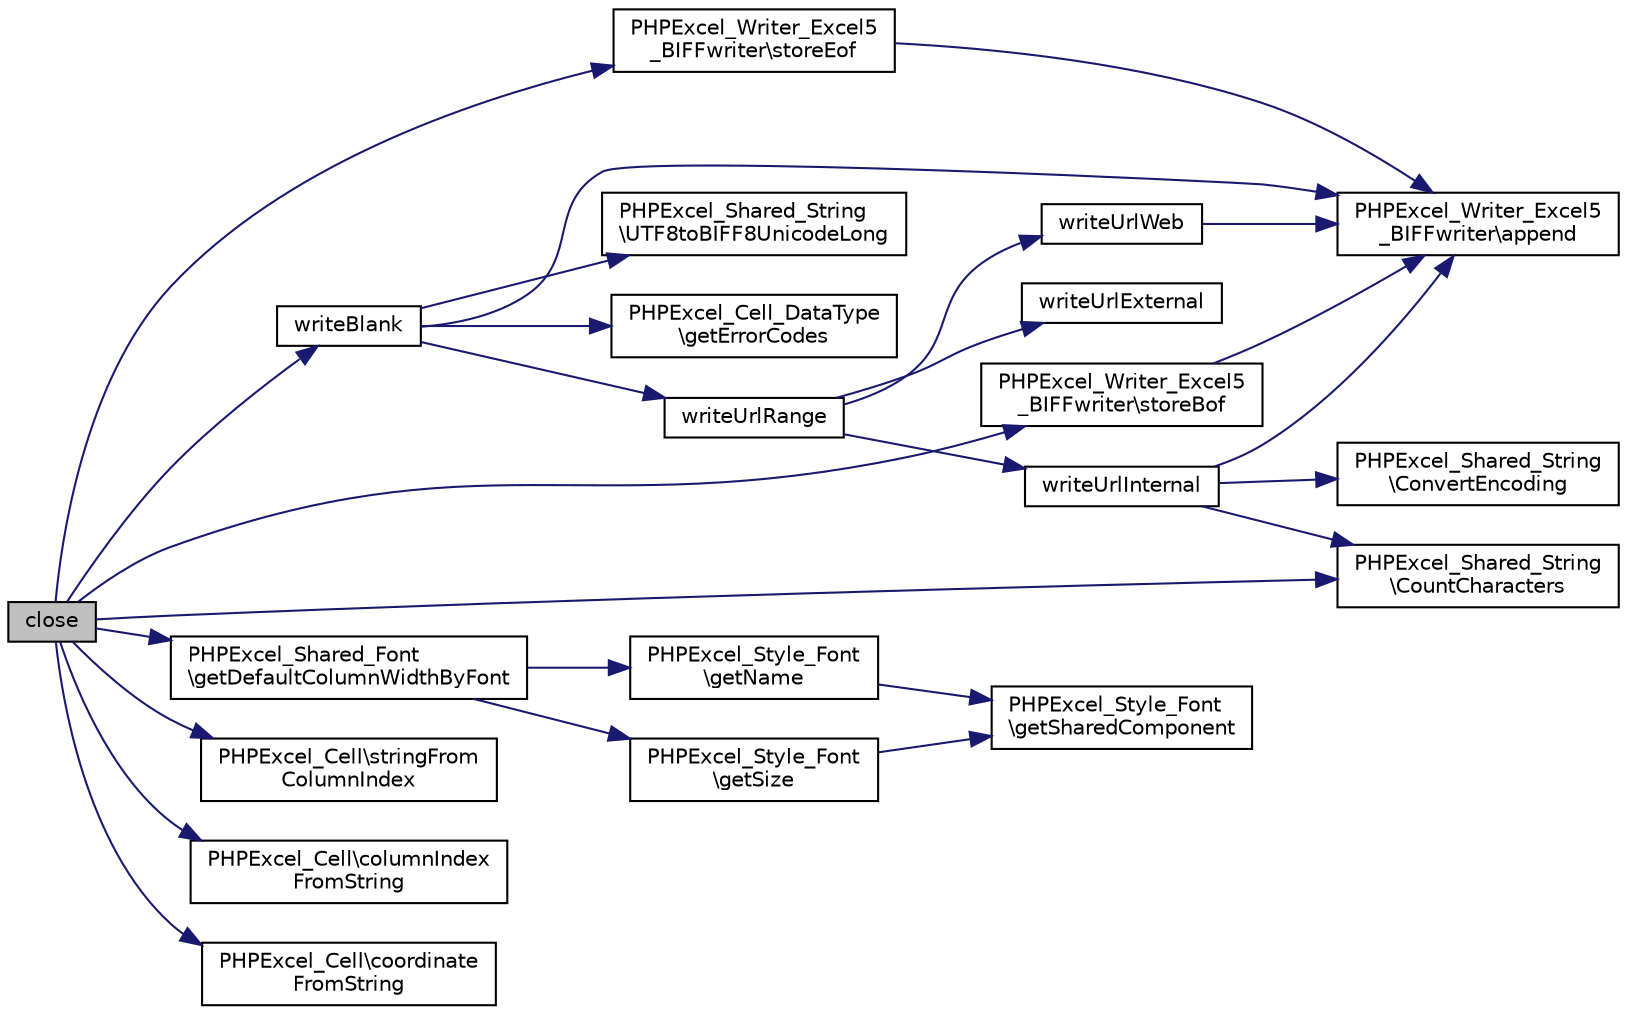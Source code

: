 digraph "close"
{
  edge [fontname="Helvetica",fontsize="10",labelfontname="Helvetica",labelfontsize="10"];
  node [fontname="Helvetica",fontsize="10",shape=record];
  rankdir="LR";
  Node3 [label="close",height=0.2,width=0.4,color="black", fillcolor="grey75", style="filled", fontcolor="black"];
  Node3 -> Node4 [color="midnightblue",fontsize="10",style="solid",fontname="Helvetica"];
  Node4 [label="PHPExcel_Writer_Excel5\l_BIFFwriter\\storeBof",height=0.2,width=0.4,color="black", fillcolor="white", style="filled",URL="$class_p_h_p_excel___writer___excel5___b_i_f_fwriter.html#a181bad786587c222e6de6fef78633f02"];
  Node4 -> Node5 [color="midnightblue",fontsize="10",style="solid",fontname="Helvetica"];
  Node5 [label="PHPExcel_Writer_Excel5\l_BIFFwriter\\append",height=0.2,width=0.4,color="black", fillcolor="white", style="filled",URL="$class_p_h_p_excel___writer___excel5___b_i_f_fwriter.html#ad117ad2ab651e4adbdced2fdae4116b8"];
  Node3 -> Node6 [color="midnightblue",fontsize="10",style="solid",fontname="Helvetica"];
  Node6 [label="PHPExcel_Shared_Font\l\\getDefaultColumnWidthByFont",height=0.2,width=0.4,color="black", fillcolor="white", style="filled",URL="$class_p_h_p_excel___shared___font.html#abf49e61a47fd4c20528ec44cac7c3447"];
  Node6 -> Node7 [color="midnightblue",fontsize="10",style="solid",fontname="Helvetica"];
  Node7 [label="PHPExcel_Style_Font\l\\getName",height=0.2,width=0.4,color="black", fillcolor="white", style="filled",URL="$class_p_h_p_excel___style___font.html#a3d0963e68bb313b163a73f2803c64600"];
  Node7 -> Node8 [color="midnightblue",fontsize="10",style="solid",fontname="Helvetica"];
  Node8 [label="PHPExcel_Style_Font\l\\getSharedComponent",height=0.2,width=0.4,color="black", fillcolor="white", style="filled",URL="$class_p_h_p_excel___style___font.html#a49e6e514d1dce7982e6864942bcb1f5d"];
  Node6 -> Node9 [color="midnightblue",fontsize="10",style="solid",fontname="Helvetica"];
  Node9 [label="PHPExcel_Style_Font\l\\getSize",height=0.2,width=0.4,color="black", fillcolor="white", style="filled",URL="$class_p_h_p_excel___style___font.html#a75cce10cdf81be6dc84881c28b3379b7"];
  Node9 -> Node8 [color="midnightblue",fontsize="10",style="solid",fontname="Helvetica"];
  Node3 -> Node10 [color="midnightblue",fontsize="10",style="solid",fontname="Helvetica"];
  Node10 [label="PHPExcel_Cell\\stringFrom\lColumnIndex",height=0.2,width=0.4,color="black", fillcolor="white", style="filled",URL="$class_p_h_p_excel___cell.html#ab5501b4cf2f8cd0af389ad4096fb9387"];
  Node3 -> Node11 [color="midnightblue",fontsize="10",style="solid",fontname="Helvetica"];
  Node11 [label="PHPExcel_Cell\\columnIndex\lFromString",height=0.2,width=0.4,color="black", fillcolor="white", style="filled",URL="$class_p_h_p_excel___cell.html#a492724422ceefe1d16ed2a8997a0a489"];
  Node3 -> Node12 [color="midnightblue",fontsize="10",style="solid",fontname="Helvetica"];
  Node12 [label="PHPExcel_Shared_String\l\\CountCharacters",height=0.2,width=0.4,color="black", fillcolor="white", style="filled",URL="$class_p_h_p_excel___shared___string.html#a23824c62b6aee1f2be9c1bb05ebe5c5d"];
  Node3 -> Node13 [color="midnightblue",fontsize="10",style="solid",fontname="Helvetica"];
  Node13 [label="writeBlank",height=0.2,width=0.4,color="black", fillcolor="white", style="filled",URL="$class_p_h_p_excel___writer___excel5___worksheet.html#a3a7ae50c1e55da42b92c09b85530bbac"];
  Node13 -> Node5 [color="midnightblue",fontsize="10",style="solid",fontname="Helvetica"];
  Node13 -> Node14 [color="midnightblue",fontsize="10",style="solid",fontname="Helvetica"];
  Node14 [label="PHPExcel_Cell_DataType\l\\getErrorCodes",height=0.2,width=0.4,color="black", fillcolor="white", style="filled",URL="$class_p_h_p_excel___cell___data_type.html#ad1d6c60806448503d9b9159e2846e16c"];
  Node13 -> Node15 [color="midnightblue",fontsize="10",style="solid",fontname="Helvetica"];
  Node15 [label="PHPExcel_Shared_String\l\\UTF8toBIFF8UnicodeLong",height=0.2,width=0.4,color="black", fillcolor="white", style="filled",URL="$class_p_h_p_excel___shared___string.html#ab8bb1f6798969de77820379f7a341967"];
  Node13 -> Node16 [color="midnightblue",fontsize="10",style="solid",fontname="Helvetica"];
  Node16 [label="writeUrlRange",height=0.2,width=0.4,color="black", fillcolor="white", style="filled",URL="$class_p_h_p_excel___writer___excel5___worksheet.html#a28135390c214c0a8d35116149d82d1ec"];
  Node16 -> Node17 [color="midnightblue",fontsize="10",style="solid",fontname="Helvetica"];
  Node17 [label="writeUrlInternal",height=0.2,width=0.4,color="black", fillcolor="white", style="filled",URL="$class_p_h_p_excel___writer___excel5___worksheet.html#a14a92dd0e2fa8a0b1a6121485d14ac54"];
  Node17 -> Node12 [color="midnightblue",fontsize="10",style="solid",fontname="Helvetica"];
  Node17 -> Node18 [color="midnightblue",fontsize="10",style="solid",fontname="Helvetica"];
  Node18 [label="PHPExcel_Shared_String\l\\ConvertEncoding",height=0.2,width=0.4,color="black", fillcolor="white", style="filled",URL="$class_p_h_p_excel___shared___string.html#a982b6ccf62d697bdfc42fb8c1e7b0adf"];
  Node17 -> Node5 [color="midnightblue",fontsize="10",style="solid",fontname="Helvetica"];
  Node16 -> Node19 [color="midnightblue",fontsize="10",style="solid",fontname="Helvetica"];
  Node19 [label="writeUrlExternal",height=0.2,width=0.4,color="black", fillcolor="white", style="filled",URL="$class_p_h_p_excel___writer___excel5___worksheet.html#ad833c70ace00638e99e197418a7949b8"];
  Node16 -> Node20 [color="midnightblue",fontsize="10",style="solid",fontname="Helvetica"];
  Node20 [label="writeUrlWeb",height=0.2,width=0.4,color="black", fillcolor="white", style="filled",URL="$class_p_h_p_excel___writer___excel5___worksheet.html#a36dffe3190b1c2d4e198e3f197da11a3"];
  Node20 -> Node5 [color="midnightblue",fontsize="10",style="solid",fontname="Helvetica"];
  Node3 -> Node21 [color="midnightblue",fontsize="10",style="solid",fontname="Helvetica"];
  Node21 [label="PHPExcel_Cell\\coordinate\lFromString",height=0.2,width=0.4,color="black", fillcolor="white", style="filled",URL="$class_p_h_p_excel___cell.html#a81e3469df94f7b5a1f5d9064575280a3"];
  Node3 -> Node22 [color="midnightblue",fontsize="10",style="solid",fontname="Helvetica"];
  Node22 [label="PHPExcel_Writer_Excel5\l_BIFFwriter\\storeEof",height=0.2,width=0.4,color="black", fillcolor="white", style="filled",URL="$class_p_h_p_excel___writer___excel5___b_i_f_fwriter.html#a948381b15a7557446f2a5602526ad584"];
  Node22 -> Node5 [color="midnightblue",fontsize="10",style="solid",fontname="Helvetica"];
}
